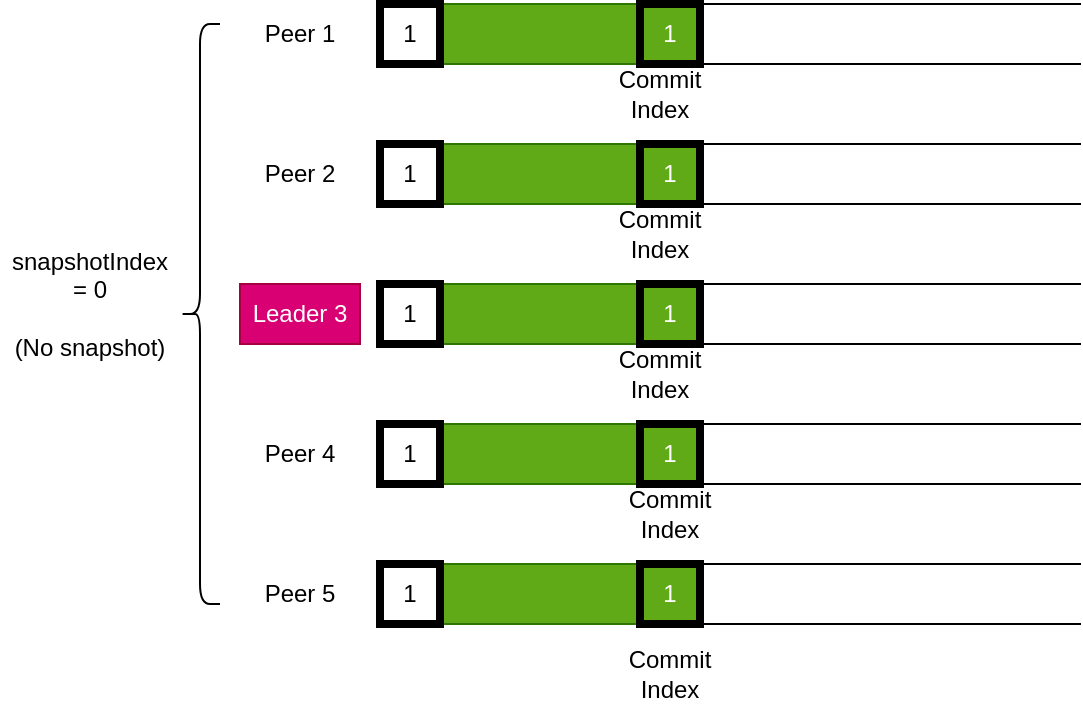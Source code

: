 <mxfile>
    <diagram id="Q9lrfwfsQ9Wmlzc_RXrY" name="Page-1">
        <mxGraphModel dx="1197" dy="662" grid="1" gridSize="10" guides="1" tooltips="1" connect="1" arrows="1" fold="1" page="1" pageScale="1" pageWidth="827" pageHeight="1169" math="0" shadow="0">
            <root>
                <mxCell id="0"/>
                <mxCell id="1" parent="0"/>
                <mxCell id="30" value="" style="shape=partialRectangle;whiteSpace=wrap;html=1;bottom=1;right=1;left=1;top=0;fillColor=none;routingCenterX=-0.5;rotation=90;" vertex="1" parent="1">
                    <mxGeometry x="370" y="40" width="30" height="350" as="geometry"/>
                </mxCell>
                <mxCell id="31" value="" style="shape=partialRectangle;whiteSpace=wrap;html=1;bottom=1;right=1;left=1;top=0;fillColor=none;routingCenterX=-0.5;rotation=90;" vertex="1" parent="1">
                    <mxGeometry x="370" y="110" width="30" height="350" as="geometry"/>
                </mxCell>
                <mxCell id="32" value="" style="shape=partialRectangle;whiteSpace=wrap;html=1;bottom=1;right=1;left=1;top=0;fillColor=none;routingCenterX=-0.5;rotation=90;" vertex="1" parent="1">
                    <mxGeometry x="370" y="180" width="30" height="350" as="geometry"/>
                </mxCell>
                <mxCell id="33" value="" style="rounded=0;whiteSpace=wrap;html=1;fillColor=#60a917;fontColor=#ffffff;strokeColor=#2D7600;" vertex="1" parent="1">
                    <mxGeometry x="210" y="200" width="160" height="30" as="geometry"/>
                </mxCell>
                <mxCell id="34" value="" style="rounded=0;whiteSpace=wrap;html=1;fillColor=#60a917;fontColor=#ffffff;strokeColor=#2D7600;" vertex="1" parent="1">
                    <mxGeometry x="210" y="270" width="160" height="30" as="geometry"/>
                </mxCell>
                <mxCell id="35" value="" style="rounded=0;whiteSpace=wrap;html=1;fillColor=#60a917;fontColor=#ffffff;strokeColor=#2D7600;" vertex="1" parent="1">
                    <mxGeometry x="210" y="340" width="160" height="30" as="geometry"/>
                </mxCell>
                <mxCell id="36" value="Peer 1" style="text;html=1;strokeColor=none;fillColor=none;align=center;verticalAlign=middle;whiteSpace=wrap;rounded=0;" vertex="1" parent="1">
                    <mxGeometry x="140" y="60" width="60" height="30" as="geometry"/>
                </mxCell>
                <mxCell id="37" value="Peer 2" style="text;html=1;strokeColor=none;fillColor=none;align=center;verticalAlign=middle;whiteSpace=wrap;rounded=0;" vertex="1" parent="1">
                    <mxGeometry x="140" y="130" width="60" height="30" as="geometry"/>
                </mxCell>
                <mxCell id="38" value="Leader 3" style="text;html=1;strokeColor=#A50040;fillColor=#d80073;align=center;verticalAlign=middle;whiteSpace=wrap;rounded=0;fontColor=#ffffff;" vertex="1" parent="1">
                    <mxGeometry x="140" y="200" width="60" height="30" as="geometry"/>
                </mxCell>
                <mxCell id="39" value="Peer 4" style="text;html=1;strokeColor=none;fillColor=none;align=center;verticalAlign=middle;whiteSpace=wrap;rounded=0;" vertex="1" parent="1">
                    <mxGeometry x="140" y="270" width="60" height="30" as="geometry"/>
                </mxCell>
                <mxCell id="40" value="Peer 5" style="text;html=1;strokeColor=none;fillColor=none;align=center;verticalAlign=middle;whiteSpace=wrap;rounded=0;" vertex="1" parent="1">
                    <mxGeometry x="140" y="340" width="60" height="30" as="geometry"/>
                </mxCell>
                <mxCell id="41" value="1" style="rounded=0;whiteSpace=wrap;html=1;fillColor=#60a917;fontColor=#ffffff;strokeColor=#000000;strokeWidth=4;" vertex="1" parent="1">
                    <mxGeometry x="340" y="200" width="30" height="30" as="geometry"/>
                </mxCell>
                <mxCell id="42" value="1" style="rounded=0;whiteSpace=wrap;html=1;fillColor=#60a917;fontColor=#ffffff;strokeColor=#000000;strokeWidth=4;" vertex="1" parent="1">
                    <mxGeometry x="340" y="340" width="30" height="30" as="geometry"/>
                </mxCell>
                <mxCell id="43" value="" style="shape=partialRectangle;whiteSpace=wrap;html=1;bottom=1;right=1;left=1;top=0;fillColor=none;routingCenterX=-0.5;rotation=90;" vertex="1" parent="1">
                    <mxGeometry x="370" y="-30" width="30" height="350" as="geometry"/>
                </mxCell>
                <mxCell id="44" value="" style="rounded=0;whiteSpace=wrap;html=1;fillColor=#60a917;fontColor=#ffffff;strokeColor=#2D7600;" vertex="1" parent="1">
                    <mxGeometry x="210" y="130" width="150" height="30" as="geometry"/>
                </mxCell>
                <mxCell id="45" value="" style="shape=partialRectangle;whiteSpace=wrap;html=1;bottom=1;right=1;left=1;top=0;fillColor=none;routingCenterX=-0.5;rotation=90;" vertex="1" parent="1">
                    <mxGeometry x="370" y="-100" width="30" height="350" as="geometry"/>
                </mxCell>
                <mxCell id="46" value="" style="rounded=0;whiteSpace=wrap;html=1;fillColor=#60a917;fontColor=#ffffff;strokeColor=#2D7600;" vertex="1" parent="1">
                    <mxGeometry x="210" y="60" width="150" height="30" as="geometry"/>
                </mxCell>
                <mxCell id="47" value="1" style="rounded=0;whiteSpace=wrap;html=1;fillColor=#60a917;fontColor=#ffffff;strokeColor=#000000;strokeWidth=4;" vertex="1" parent="1">
                    <mxGeometry x="340" y="60" width="30" height="30" as="geometry"/>
                </mxCell>
                <mxCell id="48" value="Commit Index" style="text;html=1;strokeColor=none;fillColor=none;align=center;verticalAlign=middle;whiteSpace=wrap;rounded=0;" vertex="1" parent="1">
                    <mxGeometry x="320" y="230" width="60" height="30" as="geometry"/>
                </mxCell>
                <mxCell id="49" value="1" style="rounded=0;whiteSpace=wrap;html=1;fillColor=#60a917;fontColor=#ffffff;strokeColor=#000000;strokeWidth=4;" vertex="1" parent="1">
                    <mxGeometry x="340" y="270" width="30" height="30" as="geometry"/>
                </mxCell>
                <mxCell id="50" value="Commit Index" style="text;html=1;strokeColor=none;fillColor=none;align=center;verticalAlign=middle;whiteSpace=wrap;rounded=0;" vertex="1" parent="1">
                    <mxGeometry x="325" y="300" width="60" height="30" as="geometry"/>
                </mxCell>
                <mxCell id="51" value="Commit Index" style="text;html=1;strokeColor=none;fillColor=none;align=center;verticalAlign=middle;whiteSpace=wrap;rounded=0;" vertex="1" parent="1">
                    <mxGeometry x="320" y="160" width="60" height="30" as="geometry"/>
                </mxCell>
                <mxCell id="52" value="1" style="rounded=0;whiteSpace=wrap;html=1;fillColor=#60a917;fontColor=#ffffff;strokeColor=#000000;strokeWidth=4;" vertex="1" parent="1">
                    <mxGeometry x="340" y="130" width="30" height="30" as="geometry"/>
                </mxCell>
                <mxCell id="53" value="Commit Index" style="text;html=1;strokeColor=none;fillColor=none;align=center;verticalAlign=middle;whiteSpace=wrap;rounded=0;" vertex="1" parent="1">
                    <mxGeometry x="325" y="380" width="60" height="30" as="geometry"/>
                </mxCell>
                <mxCell id="54" value="Commit Index" style="text;html=1;strokeColor=none;fillColor=none;align=center;verticalAlign=middle;whiteSpace=wrap;rounded=0;" vertex="1" parent="1">
                    <mxGeometry x="320" y="90" width="60" height="30" as="geometry"/>
                </mxCell>
                <mxCell id="55" value="" style="shape=curlyBracket;whiteSpace=wrap;html=1;rounded=1;" vertex="1" parent="1">
                    <mxGeometry x="110" y="70" width="20" height="290" as="geometry"/>
                </mxCell>
                <mxCell id="56" value="snapshotIndex = 0&lt;br&gt;&lt;br&gt;(No snapshot)" style="text;html=1;strokeColor=none;fillColor=none;align=center;verticalAlign=middle;whiteSpace=wrap;rounded=0;" vertex="1" parent="1">
                    <mxGeometry x="20" y="170" width="90" height="80" as="geometry"/>
                </mxCell>
                <mxCell id="57" value="&lt;font color=&quot;#000000&quot;&gt;1&lt;/font&gt;" style="rounded=0;whiteSpace=wrap;html=1;strokeWidth=4;fillColor=#FFFFFF;strokeColor=#000000;" vertex="1" parent="1">
                    <mxGeometry x="210" y="60" width="30" height="30" as="geometry"/>
                </mxCell>
                <mxCell id="58" value="&lt;font color=&quot;#000000&quot;&gt;1&lt;/font&gt;" style="rounded=0;whiteSpace=wrap;html=1;strokeWidth=4;fillColor=#FFFFFF;strokeColor=#000000;" vertex="1" parent="1">
                    <mxGeometry x="210" y="130" width="30" height="30" as="geometry"/>
                </mxCell>
                <mxCell id="59" value="&lt;font color=&quot;#000000&quot;&gt;1&lt;/font&gt;" style="rounded=0;whiteSpace=wrap;html=1;strokeWidth=4;fillColor=#FFFFFF;strokeColor=#000000;" vertex="1" parent="1">
                    <mxGeometry x="210" y="200" width="30" height="30" as="geometry"/>
                </mxCell>
                <mxCell id="60" value="&lt;font color=&quot;#000000&quot;&gt;1&lt;/font&gt;" style="rounded=0;whiteSpace=wrap;html=1;strokeWidth=4;fillColor=#FFFFFF;strokeColor=#000000;" vertex="1" parent="1">
                    <mxGeometry x="210" y="270" width="30" height="30" as="geometry"/>
                </mxCell>
                <mxCell id="61" value="&lt;font color=&quot;#000000&quot;&gt;1&lt;/font&gt;" style="rounded=0;whiteSpace=wrap;html=1;strokeWidth=4;fillColor=#FFFFFF;strokeColor=#000000;" vertex="1" parent="1">
                    <mxGeometry x="210" y="340" width="30" height="30" as="geometry"/>
                </mxCell>
            </root>
        </mxGraphModel>
    </diagram>
</mxfile>